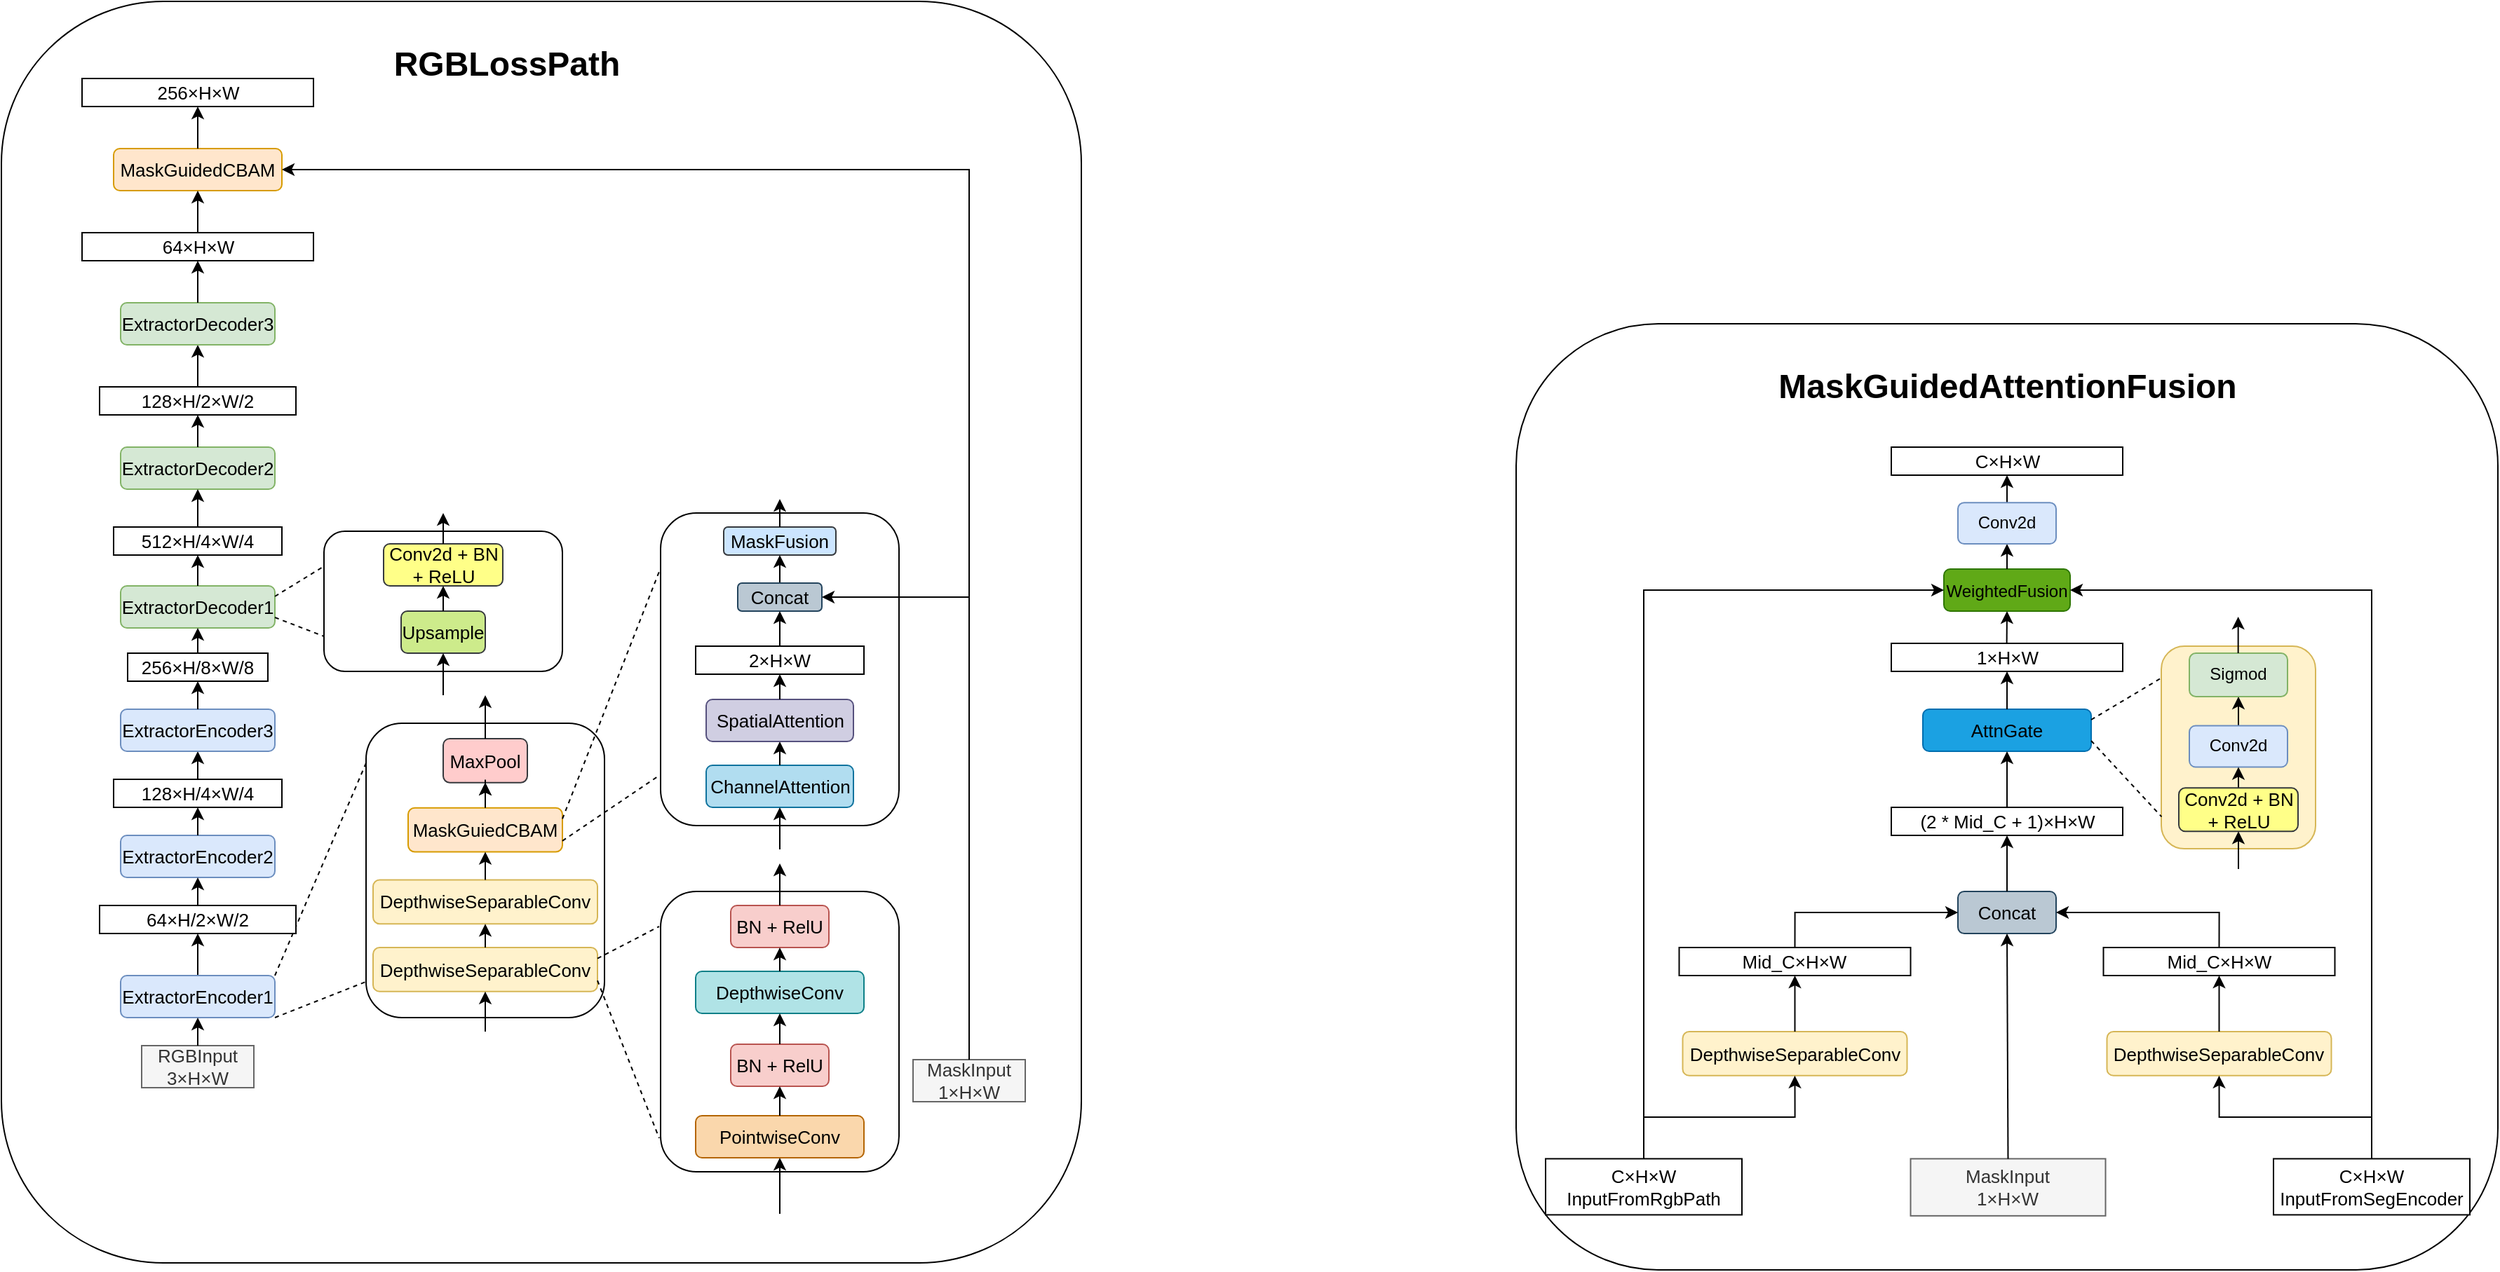 <mxfile version="27.2.0">
  <diagram name="第 1 页" id="oL4XiV4BmhMgFFnGp7QK">
    <mxGraphModel dx="2593" dy="1375" grid="1" gridSize="10" guides="1" tooltips="1" connect="1" arrows="1" fold="1" page="1" pageScale="1" pageWidth="827" pageHeight="1169" math="0" shadow="0">
      <root>
        <mxCell id="0" />
        <mxCell id="1" parent="0" />
        <mxCell id="cRtYcB265lmVVBaZYKBJ-5" value="" style="rounded=1;whiteSpace=wrap;html=1;" vertex="1" parent="1">
          <mxGeometry x="1220" y="355" width="700" height="675" as="geometry" />
        </mxCell>
        <mxCell id="cRtYcB265lmVVBaZYKBJ-2" value="" style="rounded=1;whiteSpace=wrap;html=1;" vertex="1" parent="1">
          <mxGeometry x="140" y="125" width="770" height="900" as="geometry" />
        </mxCell>
        <mxCell id="Gyp47zHQujDcj5lx0q_d-11" style="edgeStyle=orthogonalEdgeStyle;rounded=0;orthogonalLoop=1;jettySize=auto;html=1;exitX=0.5;exitY=0;exitDx=0;exitDy=0;fontSize=13;" parent="1" source="Gyp47zHQujDcj5lx0q_d-1" edge="1">
          <mxGeometry relative="1" as="geometry">
            <mxPoint x="280" y="790" as="targetPoint" />
          </mxGeometry>
        </mxCell>
        <mxCell id="Gyp47zHQujDcj5lx0q_d-1" value="ExtractorEncoder1" style="rounded=1;whiteSpace=wrap;html=1;fontSize=13;fillColor=#dae8fc;strokeColor=#6c8ebf;" parent="1" vertex="1">
          <mxGeometry x="225" y="820" width="110" height="30" as="geometry" />
        </mxCell>
        <mxCell id="Gyp47zHQujDcj5lx0q_d-13" style="edgeStyle=orthogonalEdgeStyle;rounded=0;orthogonalLoop=1;jettySize=auto;html=1;exitX=0.5;exitY=0;exitDx=0;exitDy=0;fontSize=13;" parent="1" source="Gyp47zHQujDcj5lx0q_d-66" edge="1">
          <mxGeometry relative="1" as="geometry">
            <mxPoint x="280" y="680" as="sourcePoint" />
            <mxPoint x="280" y="660" as="targetPoint" />
          </mxGeometry>
        </mxCell>
        <mxCell id="Gyp47zHQujDcj5lx0q_d-8" value="RGBInput&lt;div&gt;&lt;span style=&quot;text-align: left;&quot;&gt;3×H×W&lt;/span&gt;&lt;br&gt;&lt;/div&gt;" style="rounded=0;whiteSpace=wrap;html=1;fontSize=13;fillColor=#f5f5f5;fontColor=#333333;strokeColor=#666666;" parent="1" vertex="1">
          <mxGeometry x="240" y="870" width="80" height="30" as="geometry" />
        </mxCell>
        <mxCell id="Gyp47zHQujDcj5lx0q_d-23" value="ExtractorEncoder2" style="rounded=1;whiteSpace=wrap;html=1;fontSize=13;fillColor=#dae8fc;strokeColor=#6c8ebf;" parent="1" vertex="1">
          <mxGeometry x="225" y="720" width="110" height="30" as="geometry" />
        </mxCell>
        <mxCell id="Gyp47zHQujDcj5lx0q_d-24" value="ExtractorEncoder3" style="rounded=1;whiteSpace=wrap;html=1;fontSize=13;fillColor=#dae8fc;strokeColor=#6c8ebf;" parent="1" vertex="1">
          <mxGeometry x="225" y="630" width="110" height="30" as="geometry" />
        </mxCell>
        <mxCell id="Gyp47zHQujDcj5lx0q_d-31" style="edgeStyle=orthogonalEdgeStyle;rounded=0;orthogonalLoop=1;jettySize=auto;html=1;entryX=0.5;entryY=1;entryDx=0;entryDy=0;fontSize=13;exitX=0.5;exitY=0;exitDx=0;exitDy=0;" parent="1" source="Gyp47zHQujDcj5lx0q_d-87" target="Gyp47zHQujDcj5lx0q_d-27" edge="1">
          <mxGeometry relative="1" as="geometry">
            <mxPoint x="280" y="380" as="sourcePoint" />
            <Array as="points" />
          </mxGeometry>
        </mxCell>
        <mxCell id="Gyp47zHQujDcj5lx0q_d-25" value="ExtractorDecoder2" style="rounded=1;whiteSpace=wrap;html=1;fontSize=13;fillColor=#d5e8d4;strokeColor=#82b366;" parent="1" vertex="1">
          <mxGeometry x="225" y="443" width="110" height="30" as="geometry" />
        </mxCell>
        <mxCell id="Gyp47zHQujDcj5lx0q_d-30" style="edgeStyle=orthogonalEdgeStyle;rounded=0;orthogonalLoop=1;jettySize=auto;html=1;entryX=0.5;entryY=1;entryDx=0;entryDy=0;fontSize=13;exitX=0.5;exitY=0;exitDx=0;exitDy=0;" parent="1" source="Gyp47zHQujDcj5lx0q_d-86" target="Gyp47zHQujDcj5lx0q_d-25" edge="1">
          <mxGeometry relative="1" as="geometry">
            <mxPoint x="280" y="490" as="sourcePoint" />
          </mxGeometry>
        </mxCell>
        <mxCell id="Gyp47zHQujDcj5lx0q_d-26" value="ExtractorDecoder1" style="rounded=1;whiteSpace=wrap;html=1;fontSize=13;fillColor=#d5e8d4;strokeColor=#82b366;" parent="1" vertex="1">
          <mxGeometry x="225" y="542" width="110" height="30" as="geometry" />
        </mxCell>
        <mxCell id="Gyp47zHQujDcj5lx0q_d-27" value="ExtractorDecoder3" style="rounded=1;whiteSpace=wrap;html=1;fontSize=13;fillColor=#d5e8d4;strokeColor=#82b366;" parent="1" vertex="1">
          <mxGeometry x="225" y="340" width="110" height="30" as="geometry" />
        </mxCell>
        <mxCell id="Gyp47zHQujDcj5lx0q_d-29" style="edgeStyle=orthogonalEdgeStyle;rounded=0;orthogonalLoop=1;jettySize=auto;html=1;entryX=0.5;entryY=1;entryDx=0;entryDy=0;fontSize=13;exitX=0.5;exitY=0;exitDx=0;exitDy=0;" parent="1" source="Gyp47zHQujDcj5lx0q_d-67" target="Gyp47zHQujDcj5lx0q_d-26" edge="1">
          <mxGeometry relative="1" as="geometry">
            <mxPoint x="280" y="530" as="sourcePoint" />
            <mxPoint x="320" y="550" as="targetPoint" />
          </mxGeometry>
        </mxCell>
        <mxCell id="Gyp47zHQujDcj5lx0q_d-32" value="" style="group;fontSize=13;fillColor=none;strokeColor=none;fillStyle=auto;" parent="1" vertex="1" connectable="0">
          <mxGeometry x="400" y="630" width="170" height="220" as="geometry" />
        </mxCell>
        <mxCell id="Gyp47zHQujDcj5lx0q_d-22" value="" style="rounded=1;whiteSpace=wrap;html=1;fontSize=13;" parent="Gyp47zHQujDcj5lx0q_d-32" vertex="1">
          <mxGeometry y="10" width="170" height="210" as="geometry" />
        </mxCell>
        <mxCell id="Gyp47zHQujDcj5lx0q_d-15" value="MaxPool" style="rounded=1;whiteSpace=wrap;html=1;fontSize=13;fillColor=#ffcccc;strokeColor=#36393d;" parent="Gyp47zHQujDcj5lx0q_d-32" vertex="1">
          <mxGeometry x="55" y="20.952" width="60" height="31.429" as="geometry" />
        </mxCell>
        <mxCell id="Gyp47zHQujDcj5lx0q_d-16" value="&lt;font&gt;DepthwiseSeparableConv&lt;/font&gt;" style="rounded=1;whiteSpace=wrap;html=1;fontSize=13;fillColor=#fff2cc;strokeColor=#d6b656;" parent="Gyp47zHQujDcj5lx0q_d-32" vertex="1">
          <mxGeometry x="5" y="169.995" width="160" height="31.429" as="geometry" />
        </mxCell>
        <mxCell id="Gyp47zHQujDcj5lx0q_d-19" value="DepthwiseSeparableConv" style="rounded=1;whiteSpace=wrap;html=1;fontSize=13;fillColor=#fff2cc;strokeColor=#d6b656;" parent="Gyp47zHQujDcj5lx0q_d-32" vertex="1">
          <mxGeometry x="5" y="121.714" width="160" height="31.429" as="geometry" />
        </mxCell>
        <mxCell id="Gyp47zHQujDcj5lx0q_d-78" value="" style="edgeStyle=orthogonalEdgeStyle;rounded=0;orthogonalLoop=1;jettySize=auto;html=1;fontSize=13;" parent="Gyp47zHQujDcj5lx0q_d-32" source="Gyp47zHQujDcj5lx0q_d-21" target="Gyp47zHQujDcj5lx0q_d-15" edge="1">
          <mxGeometry relative="1" as="geometry" />
        </mxCell>
        <mxCell id="Gyp47zHQujDcj5lx0q_d-21" value="MaskGuiedCBAM" style="rounded=1;whiteSpace=wrap;html=1;fontSize=13;fillColor=#ffe6cc;strokeColor=#d79b00;" parent="Gyp47zHQujDcj5lx0q_d-32" vertex="1">
          <mxGeometry x="30" y="70.333" width="110" height="31.429" as="geometry" />
        </mxCell>
        <mxCell id="Gyp47zHQujDcj5lx0q_d-38" value="" style="endArrow=classic;html=1;rounded=0;entryX=0.5;entryY=1;entryDx=0;entryDy=0;exitX=0.5;exitY=0;exitDx=0;exitDy=0;fontSize=13;" parent="Gyp47zHQujDcj5lx0q_d-32" source="Gyp47zHQujDcj5lx0q_d-16" target="Gyp47zHQujDcj5lx0q_d-19" edge="1">
          <mxGeometry width="50" height="50" relative="1" as="geometry">
            <mxPoint x="150" y="235.714" as="sourcePoint" />
            <mxPoint x="150" y="199.048" as="targetPoint" />
          </mxGeometry>
        </mxCell>
        <mxCell id="Gyp47zHQujDcj5lx0q_d-39" value="" style="endArrow=classic;html=1;rounded=0;entryX=0.5;entryY=1;entryDx=0;entryDy=0;exitX=0.5;exitY=0;exitDx=0;exitDy=0;fontSize=13;" parent="Gyp47zHQujDcj5lx0q_d-32" source="Gyp47zHQujDcj5lx0q_d-19" target="Gyp47zHQujDcj5lx0q_d-21" edge="1">
          <mxGeometry width="50" height="50" relative="1" as="geometry">
            <mxPoint x="250" y="151.905" as="sourcePoint" />
            <mxPoint x="250" y="115.238" as="targetPoint" />
          </mxGeometry>
        </mxCell>
        <mxCell id="Gyp47zHQujDcj5lx0q_d-40" value="" style="endArrow=classic;html=1;rounded=0;entryX=0.5;entryY=1;entryDx=0;entryDy=0;exitX=0.5;exitY=0;exitDx=0;exitDy=0;fontSize=13;" parent="Gyp47zHQujDcj5lx0q_d-32" source="Gyp47zHQujDcj5lx0q_d-21" target="Gyp47zHQujDcj5lx0q_d-15" edge="1">
          <mxGeometry width="50" height="50" relative="1" as="geometry">
            <mxPoint x="200" y="120.476" as="sourcePoint" />
            <mxPoint x="200" y="83.81" as="targetPoint" />
          </mxGeometry>
        </mxCell>
        <mxCell id="Gyp47zHQujDcj5lx0q_d-33" value="" style="endArrow=none;dashed=1;html=1;rounded=0;exitX=1;exitY=0;exitDx=0;exitDy=0;entryX=0.006;entryY=0.124;entryDx=0;entryDy=0;entryPerimeter=0;fontSize=13;" parent="1" source="Gyp47zHQujDcj5lx0q_d-1" target="Gyp47zHQujDcj5lx0q_d-22" edge="1">
          <mxGeometry width="50" height="50" relative="1" as="geometry">
            <mxPoint x="500" y="520" as="sourcePoint" />
            <mxPoint x="550" y="470" as="targetPoint" />
          </mxGeometry>
        </mxCell>
        <mxCell id="Gyp47zHQujDcj5lx0q_d-36" value="" style="endArrow=none;dashed=1;html=1;rounded=0;exitX=1;exitY=1;exitDx=0;exitDy=0;entryX=0.006;entryY=0.876;entryDx=0;entryDy=0;entryPerimeter=0;fontSize=13;" parent="1" source="Gyp47zHQujDcj5lx0q_d-1" target="Gyp47zHQujDcj5lx0q_d-22" edge="1">
          <mxGeometry width="50" height="50" relative="1" as="geometry">
            <mxPoint x="500" y="520" as="sourcePoint" />
            <mxPoint x="550" y="470" as="targetPoint" />
          </mxGeometry>
        </mxCell>
        <mxCell id="Gyp47zHQujDcj5lx0q_d-37" value="" style="endArrow=classic;html=1;rounded=0;entryX=0.5;entryY=1;entryDx=0;entryDy=0;fontSize=13;" parent="1" target="Gyp47zHQujDcj5lx0q_d-16" edge="1">
          <mxGeometry width="50" height="50" relative="1" as="geometry">
            <mxPoint x="485" y="860" as="sourcePoint" />
            <mxPoint x="550" y="540" as="targetPoint" />
          </mxGeometry>
        </mxCell>
        <mxCell id="Gyp47zHQujDcj5lx0q_d-41" value="" style="endArrow=classic;html=1;rounded=0;exitX=0.5;exitY=0;exitDx=0;exitDy=0;fontSize=13;" parent="1" edge="1">
          <mxGeometry width="50" height="50" relative="1" as="geometry">
            <mxPoint x="485" y="650.952" as="sourcePoint" />
            <mxPoint x="485" y="620" as="targetPoint" />
          </mxGeometry>
        </mxCell>
        <mxCell id="Gyp47zHQujDcj5lx0q_d-44" value="" style="rounded=1;whiteSpace=wrap;html=1;fontSize=13;" parent="1" vertex="1">
          <mxGeometry x="370" y="503" width="170" height="100" as="geometry" />
        </mxCell>
        <mxCell id="Gyp47zHQujDcj5lx0q_d-55" value="Upsample" style="rounded=1;whiteSpace=wrap;html=1;fontSize=13;fillColor=#cdeb8b;strokeColor=#36393d;" parent="1" vertex="1">
          <mxGeometry x="425" y="560" width="60" height="30" as="geometry" />
        </mxCell>
        <mxCell id="Gyp47zHQujDcj5lx0q_d-56" value="Conv2d + BN + ReLU" style="rounded=1;whiteSpace=wrap;html=1;fontSize=13;fillColor=#ffff88;strokeColor=#36393d;" parent="1" vertex="1">
          <mxGeometry x="412.5" y="512" width="85" height="30" as="geometry" />
        </mxCell>
        <mxCell id="Gyp47zHQujDcj5lx0q_d-58" value="" style="endArrow=classic;html=1;rounded=0;entryX=0.5;entryY=1;entryDx=0;entryDy=0;fontSize=13;" parent="1" target="Gyp47zHQujDcj5lx0q_d-55" edge="1">
          <mxGeometry width="50" height="50" relative="1" as="geometry">
            <mxPoint x="455" y="620" as="sourcePoint" />
            <mxPoint x="660" y="660" as="targetPoint" />
          </mxGeometry>
        </mxCell>
        <mxCell id="Gyp47zHQujDcj5lx0q_d-59" value="" style="endArrow=classic;html=1;rounded=0;exitX=0.5;exitY=0;exitDx=0;exitDy=0;entryX=0.5;entryY=1;entryDx=0;entryDy=0;fontSize=13;" parent="1" source="Gyp47zHQujDcj5lx0q_d-55" target="Gyp47zHQujDcj5lx0q_d-56" edge="1">
          <mxGeometry width="50" height="50" relative="1" as="geometry">
            <mxPoint x="620" y="610" as="sourcePoint" />
            <mxPoint x="620" y="570" as="targetPoint" />
          </mxGeometry>
        </mxCell>
        <mxCell id="Gyp47zHQujDcj5lx0q_d-60" value="" style="endArrow=classic;html=1;rounded=0;exitX=0.5;exitY=0;exitDx=0;exitDy=0;fontSize=13;" parent="1" source="Gyp47zHQujDcj5lx0q_d-56" edge="1">
          <mxGeometry width="50" height="50" relative="1" as="geometry">
            <mxPoint x="610" y="570" as="sourcePoint" />
            <mxPoint x="455" y="490" as="targetPoint" />
          </mxGeometry>
        </mxCell>
        <mxCell id="Gyp47zHQujDcj5lx0q_d-62" value="" style="endArrow=none;dashed=1;html=1;rounded=0;exitX=1;exitY=0.25;exitDx=0;exitDy=0;entryX=0;entryY=0.25;entryDx=0;entryDy=0;fontSize=13;" parent="1" source="Gyp47zHQujDcj5lx0q_d-26" target="Gyp47zHQujDcj5lx0q_d-44" edge="1">
          <mxGeometry width="50" height="50" relative="1" as="geometry">
            <mxPoint x="280" y="416" as="sourcePoint" />
            <mxPoint x="390" y="434" as="targetPoint" />
          </mxGeometry>
        </mxCell>
        <mxCell id="Gyp47zHQujDcj5lx0q_d-63" value="" style="endArrow=none;dashed=1;html=1;rounded=0;exitX=1;exitY=0.75;exitDx=0;exitDy=0;entryX=0;entryY=0.75;entryDx=0;entryDy=0;fontSize=13;" parent="1" source="Gyp47zHQujDcj5lx0q_d-26" target="Gyp47zHQujDcj5lx0q_d-44" edge="1">
          <mxGeometry width="50" height="50" relative="1" as="geometry">
            <mxPoint x="390" y="470" as="sourcePoint" />
            <mxPoint x="440" y="420" as="targetPoint" />
          </mxGeometry>
        </mxCell>
        <mxCell id="Gyp47zHQujDcj5lx0q_d-65" value="64×H/2×W/2" style="rounded=0;whiteSpace=wrap;html=1;fontSize=13;" parent="1" vertex="1">
          <mxGeometry x="210" y="770" width="140" height="20" as="geometry" />
        </mxCell>
        <mxCell id="Gyp47zHQujDcj5lx0q_d-66" value="128×H/4×W/4" style="rounded=0;whiteSpace=wrap;html=1;fontSize=13;" parent="1" vertex="1">
          <mxGeometry x="220" y="680" width="120" height="20" as="geometry" />
        </mxCell>
        <mxCell id="Gyp47zHQujDcj5lx0q_d-67" value="256×H/8×W/8" style="rounded=0;whiteSpace=wrap;html=1;fontSize=13;" parent="1" vertex="1">
          <mxGeometry x="230" y="590" width="100" height="20" as="geometry" />
        </mxCell>
        <mxCell id="Gyp47zHQujDcj5lx0q_d-68" style="edgeStyle=orthogonalEdgeStyle;rounded=0;orthogonalLoop=1;jettySize=auto;html=1;exitX=0.5;exitY=0;exitDx=0;exitDy=0;entryX=0.5;entryY=1;entryDx=0;entryDy=0;fontSize=13;" parent="1" source="Gyp47zHQujDcj5lx0q_d-8" target="Gyp47zHQujDcj5lx0q_d-1" edge="1">
          <mxGeometry relative="1" as="geometry">
            <mxPoint x="350" y="910" as="sourcePoint" />
            <mxPoint x="350" y="880" as="targetPoint" />
          </mxGeometry>
        </mxCell>
        <mxCell id="Gyp47zHQujDcj5lx0q_d-69" style="edgeStyle=orthogonalEdgeStyle;rounded=0;orthogonalLoop=1;jettySize=auto;html=1;exitX=0.5;exitY=0;exitDx=0;exitDy=0;entryX=0.5;entryY=1;entryDx=0;entryDy=0;fontSize=13;" parent="1" source="Gyp47zHQujDcj5lx0q_d-65" target="Gyp47zHQujDcj5lx0q_d-23" edge="1">
          <mxGeometry relative="1" as="geometry">
            <mxPoint x="340" y="860" as="sourcePoint" />
            <mxPoint x="290" y="750" as="targetPoint" />
          </mxGeometry>
        </mxCell>
        <mxCell id="Gyp47zHQujDcj5lx0q_d-70" style="edgeStyle=orthogonalEdgeStyle;rounded=0;orthogonalLoop=1;jettySize=auto;html=1;exitX=0.5;exitY=0;exitDx=0;exitDy=0;entryX=0.5;entryY=1;entryDx=0;entryDy=0;fontSize=13;" parent="1" source="Gyp47zHQujDcj5lx0q_d-24" target="Gyp47zHQujDcj5lx0q_d-67" edge="1">
          <mxGeometry relative="1" as="geometry">
            <mxPoint x="370" y="600" as="sourcePoint" />
            <mxPoint x="370" y="570" as="targetPoint" />
          </mxGeometry>
        </mxCell>
        <mxCell id="Gyp47zHQujDcj5lx0q_d-71" value="" style="endArrow=none;dashed=1;html=1;rounded=0;exitX=1;exitY=0.75;exitDx=0;exitDy=0;entryX=-0.006;entryY=0.88;entryDx=0;entryDy=0;fontSize=13;entryPerimeter=0;" parent="1" source="Gyp47zHQujDcj5lx0q_d-16" target="Gyp47zHQujDcj5lx0q_d-83" edge="1">
          <mxGeometry width="50" height="50" relative="1" as="geometry">
            <mxPoint x="390" y="730" as="sourcePoint" />
            <mxPoint x="600" y="780" as="targetPoint" />
          </mxGeometry>
        </mxCell>
        <mxCell id="Gyp47zHQujDcj5lx0q_d-72" value="" style="endArrow=none;dashed=1;html=1;rounded=0;exitX=1;exitY=0.25;exitDx=0;exitDy=0;entryX=-0.006;entryY=0.125;entryDx=0;entryDy=0;fontSize=13;entryPerimeter=0;" parent="1" source="Gyp47zHQujDcj5lx0q_d-16" target="Gyp47zHQujDcj5lx0q_d-83" edge="1">
          <mxGeometry width="50" height="50" relative="1" as="geometry">
            <mxPoint x="390" y="730" as="sourcePoint" />
            <mxPoint x="600" y="750" as="targetPoint" />
          </mxGeometry>
        </mxCell>
        <mxCell id="Gyp47zHQujDcj5lx0q_d-84" value="" style="group;fontSize=13;" parent="1" vertex="1" connectable="0">
          <mxGeometry x="610" y="760" width="170" height="200" as="geometry" />
        </mxCell>
        <mxCell id="Gyp47zHQujDcj5lx0q_d-83" value="" style="rounded=1;whiteSpace=wrap;html=1;fontSize=13;" parent="Gyp47zHQujDcj5lx0q_d-84" vertex="1">
          <mxGeometry width="170" height="200" as="geometry" />
        </mxCell>
        <mxCell id="Gyp47zHQujDcj5lx0q_d-77" value="&lt;font&gt;PointwiseConv&lt;/font&gt;" style="rounded=1;whiteSpace=wrap;html=1;fontSize=13;fillColor=#fad7ac;strokeColor=#b46504;" parent="Gyp47zHQujDcj5lx0q_d-84" vertex="1">
          <mxGeometry x="25" y="160" width="120" height="30" as="geometry" />
        </mxCell>
        <mxCell id="Gyp47zHQujDcj5lx0q_d-79" value="BN + RelU" style="rounded=1;whiteSpace=wrap;html=1;fontSize=13;fillColor=#f8cecc;strokeColor=#b85450;" parent="Gyp47zHQujDcj5lx0q_d-84" vertex="1">
          <mxGeometry x="50" y="109" width="70" height="30" as="geometry" />
        </mxCell>
        <mxCell id="Gyp47zHQujDcj5lx0q_d-81" value="&lt;font&gt;DepthwiseConv&lt;/font&gt;" style="rounded=1;whiteSpace=wrap;html=1;fontSize=13;fillColor=#b0e3e6;strokeColor=#0e8088;" parent="Gyp47zHQujDcj5lx0q_d-84" vertex="1">
          <mxGeometry x="25" y="57" width="120" height="30" as="geometry" />
        </mxCell>
        <mxCell id="Gyp47zHQujDcj5lx0q_d-82" value="BN + RelU" style="rounded=1;whiteSpace=wrap;html=1;fontSize=13;fillColor=#f8cecc;strokeColor=#b85450;" parent="Gyp47zHQujDcj5lx0q_d-84" vertex="1">
          <mxGeometry x="50" y="10" width="70" height="30" as="geometry" />
        </mxCell>
        <mxCell id="Gyp47zHQujDcj5lx0q_d-97" value="" style="endArrow=classic;html=1;rounded=0;entryX=0.5;entryY=1;entryDx=0;entryDy=0;exitX=0.5;exitY=0;exitDx=0;exitDy=0;fontSize=13;" parent="Gyp47zHQujDcj5lx0q_d-84" source="Gyp47zHQujDcj5lx0q_d-77" target="Gyp47zHQujDcj5lx0q_d-79" edge="1">
          <mxGeometry width="50" height="50" relative="1" as="geometry">
            <mxPoint x="110" y="250" as="sourcePoint" />
            <mxPoint x="110" y="210" as="targetPoint" />
          </mxGeometry>
        </mxCell>
        <mxCell id="Gyp47zHQujDcj5lx0q_d-98" value="" style="endArrow=classic;html=1;rounded=0;entryX=0.5;entryY=1;entryDx=0;entryDy=0;exitX=0.5;exitY=0;exitDx=0;exitDy=0;fontSize=13;" parent="Gyp47zHQujDcj5lx0q_d-84" source="Gyp47zHQujDcj5lx0q_d-79" target="Gyp47zHQujDcj5lx0q_d-81" edge="1">
          <mxGeometry width="50" height="50" relative="1" as="geometry">
            <mxPoint x="220" y="100" as="sourcePoint" />
            <mxPoint x="220" y="60" as="targetPoint" />
          </mxGeometry>
        </mxCell>
        <mxCell id="Gyp47zHQujDcj5lx0q_d-99" value="" style="endArrow=classic;html=1;rounded=0;entryX=0.5;entryY=1;entryDx=0;entryDy=0;exitX=0.5;exitY=0;exitDx=0;exitDy=0;fontSize=13;" parent="Gyp47zHQujDcj5lx0q_d-84" source="Gyp47zHQujDcj5lx0q_d-81" target="Gyp47zHQujDcj5lx0q_d-82" edge="1">
          <mxGeometry width="50" height="50" relative="1" as="geometry">
            <mxPoint x="230" y="90" as="sourcePoint" />
            <mxPoint x="230" y="50" as="targetPoint" />
          </mxGeometry>
        </mxCell>
        <mxCell id="Gyp47zHQujDcj5lx0q_d-86" value="512×H/4×W/4" style="rounded=0;whiteSpace=wrap;html=1;fontSize=13;" parent="1" vertex="1">
          <mxGeometry x="220" y="500" width="120" height="20" as="geometry" />
        </mxCell>
        <mxCell id="Gyp47zHQujDcj5lx0q_d-87" value="128×H/2×W/2" style="rounded=0;whiteSpace=wrap;html=1;fontSize=13;" parent="1" vertex="1">
          <mxGeometry x="210" y="400" width="140" height="20" as="geometry" />
        </mxCell>
        <mxCell id="Gyp47zHQujDcj5lx0q_d-91" style="edgeStyle=orthogonalEdgeStyle;rounded=0;orthogonalLoop=1;jettySize=auto;html=1;entryX=0.5;entryY=1;entryDx=0;entryDy=0;fontSize=13;exitX=0.5;exitY=0;exitDx=0;exitDy=0;" parent="1" source="Gyp47zHQujDcj5lx0q_d-27" edge="1">
          <mxGeometry relative="1" as="geometry">
            <mxPoint x="410" y="420" as="sourcePoint" />
            <mxPoint x="280" y="310" as="targetPoint" />
            <Array as="points" />
          </mxGeometry>
        </mxCell>
        <mxCell id="Gyp47zHQujDcj5lx0q_d-92" value="MaskGuidedCBAM" style="rounded=1;whiteSpace=wrap;html=1;fontSize=13;fillColor=#ffe6cc;strokeColor=#d79b00;" parent="1" vertex="1">
          <mxGeometry x="220" y="230" width="120" height="30" as="geometry" />
        </mxCell>
        <mxCell id="Gyp47zHQujDcj5lx0q_d-93" value="256×H×W" style="rounded=0;whiteSpace=wrap;html=1;fontSize=13;" parent="1" vertex="1">
          <mxGeometry x="197.5" y="180" width="165" height="20" as="geometry" />
        </mxCell>
        <mxCell id="Gyp47zHQujDcj5lx0q_d-94" style="edgeStyle=orthogonalEdgeStyle;rounded=0;orthogonalLoop=1;jettySize=auto;html=1;entryX=0.5;entryY=1;entryDx=0;entryDy=0;fontSize=13;exitX=0.5;exitY=0;exitDx=0;exitDy=0;" parent="1" target="Gyp47zHQujDcj5lx0q_d-92" edge="1">
          <mxGeometry relative="1" as="geometry">
            <mxPoint x="280" y="290" as="sourcePoint" />
            <mxPoint x="550" y="330" as="targetPoint" />
            <Array as="points" />
          </mxGeometry>
        </mxCell>
        <mxCell id="Gyp47zHQujDcj5lx0q_d-96" value="" style="endArrow=classic;html=1;rounded=0;entryX=0.5;entryY=1;entryDx=0;entryDy=0;fontSize=13;" parent="1" target="Gyp47zHQujDcj5lx0q_d-77" edge="1">
          <mxGeometry width="50" height="50" relative="1" as="geometry">
            <mxPoint x="695" y="990" as="sourcePoint" />
            <mxPoint x="690" y="970" as="targetPoint" />
          </mxGeometry>
        </mxCell>
        <mxCell id="Gyp47zHQujDcj5lx0q_d-100" value="" style="endArrow=classic;html=1;rounded=0;exitX=0.5;exitY=0;exitDx=0;exitDy=0;fontSize=13;" parent="1" source="Gyp47zHQujDcj5lx0q_d-82" edge="1">
          <mxGeometry width="50" height="50" relative="1" as="geometry">
            <mxPoint x="820" y="800" as="sourcePoint" />
            <mxPoint x="695" y="740" as="targetPoint" />
          </mxGeometry>
        </mxCell>
        <mxCell id="Gyp47zHQujDcj5lx0q_d-114" value="" style="endArrow=none;dashed=1;html=1;rounded=0;exitX=1;exitY=0.25;exitDx=0;exitDy=0;entryX=0;entryY=0.176;entryDx=0;entryDy=0;fontSize=13;entryPerimeter=0;" parent="1" source="Gyp47zHQujDcj5lx0q_d-21" target="Gyp47zHQujDcj5lx0q_d-102" edge="1">
          <mxGeometry width="50" height="50" relative="1" as="geometry">
            <mxPoint x="590" y="808" as="sourcePoint" />
            <mxPoint x="639" y="790" as="targetPoint" />
          </mxGeometry>
        </mxCell>
        <mxCell id="Gyp47zHQujDcj5lx0q_d-115" value="" style="endArrow=none;dashed=1;html=1;rounded=0;exitX=1;exitY=0.75;exitDx=0;exitDy=0;entryX=-0.012;entryY=0.843;entryDx=0;entryDy=0;fontSize=13;entryPerimeter=0;" parent="1" source="Gyp47zHQujDcj5lx0q_d-21" target="Gyp47zHQujDcj5lx0q_d-102" edge="1">
          <mxGeometry width="50" height="50" relative="1" as="geometry">
            <mxPoint x="600" y="748" as="sourcePoint" />
            <mxPoint x="649" y="730" as="targetPoint" />
          </mxGeometry>
        </mxCell>
        <mxCell id="Gyp47zHQujDcj5lx0q_d-116" value="&lt;div&gt;&lt;span style=&quot;text-align: left;&quot;&gt;MaskInput&lt;/span&gt;&lt;/div&gt;&lt;div&gt;&lt;span style=&quot;text-align: left;&quot;&gt;1×H×W&lt;/span&gt;&lt;br&gt;&lt;/div&gt;" style="rounded=0;whiteSpace=wrap;html=1;fontSize=13;fillColor=#f5f5f5;strokeColor=#666666;fontColor=#333333;" parent="1" vertex="1">
          <mxGeometry x="790" y="880" width="80" height="30" as="geometry" />
        </mxCell>
        <mxCell id="Gyp47zHQujDcj5lx0q_d-136" value="" style="group;fontSize=13;" parent="1" vertex="1" connectable="0">
          <mxGeometry x="610" y="480" width="170" height="250" as="geometry" />
        </mxCell>
        <mxCell id="Gyp47zHQujDcj5lx0q_d-102" value="" style="rounded=1;whiteSpace=wrap;html=1;fontSize=13;" parent="Gyp47zHQujDcj5lx0q_d-136" vertex="1">
          <mxGeometry y="10" width="170" height="223" as="geometry" />
        </mxCell>
        <mxCell id="Gyp47zHQujDcj5lx0q_d-109" value="MaskFusion" style="rounded=1;whiteSpace=wrap;html=1;fontSize=13;fillColor=#cce5ff;strokeColor=#36393d;" parent="Gyp47zHQujDcj5lx0q_d-136" vertex="1">
          <mxGeometry x="45" y="20" width="80" height="20" as="geometry" />
        </mxCell>
        <mxCell id="Gyp47zHQujDcj5lx0q_d-135" value="" style="endArrow=classic;html=1;rounded=0;fontSize=13;exitX=0.5;exitY=0;exitDx=0;exitDy=0;entryX=0.5;entryY=1;entryDx=0;entryDy=0;" parent="Gyp47zHQujDcj5lx0q_d-136" source="Gyp47zHQujDcj5lx0q_d-131" target="Gyp47zHQujDcj5lx0q_d-109" edge="1">
          <mxGeometry width="50" height="50" relative="1" as="geometry">
            <mxPoint x="170" y="-2" as="sourcePoint" />
            <mxPoint x="170" y="-20" as="targetPoint" />
          </mxGeometry>
        </mxCell>
        <mxCell id="Gyp47zHQujDcj5lx0q_d-103" value="ChannelAttention" style="rounded=1;whiteSpace=wrap;html=1;fontSize=13;fillColor=#b1ddf0;strokeColor=#10739e;" parent="Gyp47zHQujDcj5lx0q_d-136" vertex="1">
          <mxGeometry x="32.5" y="190" width="105" height="30" as="geometry" />
        </mxCell>
        <mxCell id="Gyp47zHQujDcj5lx0q_d-105" value="" style="endArrow=classic;html=1;rounded=0;entryX=0.5;entryY=1;entryDx=0;entryDy=0;fontSize=13;" parent="Gyp47zHQujDcj5lx0q_d-136" target="Gyp47zHQujDcj5lx0q_d-103" edge="1">
          <mxGeometry width="50" height="50" relative="1" as="geometry">
            <mxPoint x="85" y="250" as="sourcePoint" />
            <mxPoint x="290" y="290" as="targetPoint" />
          </mxGeometry>
        </mxCell>
        <mxCell id="Gyp47zHQujDcj5lx0q_d-106" value="" style="endArrow=classic;html=1;rounded=0;exitX=0.5;exitY=0;exitDx=0;exitDy=0;entryX=0.5;entryY=1;entryDx=0;entryDy=0;fontSize=13;" parent="Gyp47zHQujDcj5lx0q_d-136" source="Gyp47zHQujDcj5lx0q_d-103" target="Gyp47zHQujDcj5lx0q_d-108" edge="1">
          <mxGeometry width="50" height="50" relative="1" as="geometry">
            <mxPoint x="250" y="240" as="sourcePoint" />
            <mxPoint x="85" y="175" as="targetPoint" />
          </mxGeometry>
        </mxCell>
        <mxCell id="Gyp47zHQujDcj5lx0q_d-108" value="SpatialAttention" style="rounded=1;whiteSpace=wrap;html=1;fontSize=13;fillColor=#d0cee2;strokeColor=#56517e;" parent="Gyp47zHQujDcj5lx0q_d-136" vertex="1">
          <mxGeometry x="32.5" y="143" width="105" height="30" as="geometry" />
        </mxCell>
        <mxCell id="Gyp47zHQujDcj5lx0q_d-112" value="" style="endArrow=classic;html=1;rounded=0;fontSize=13;exitX=0.5;exitY=0;exitDx=0;exitDy=0;" parent="Gyp47zHQujDcj5lx0q_d-136" source="Gyp47zHQujDcj5lx0q_d-109" edge="1">
          <mxGeometry width="50" height="50" relative="1" as="geometry">
            <mxPoint x="220" y="73" as="sourcePoint" />
            <mxPoint x="85" as="targetPoint" />
          </mxGeometry>
        </mxCell>
        <mxCell id="Gyp47zHQujDcj5lx0q_d-119" value="2×H×W" style="rounded=0;whiteSpace=wrap;html=1;fontSize=13;" parent="Gyp47zHQujDcj5lx0q_d-136" vertex="1">
          <mxGeometry x="25" y="105" width="120" height="20" as="geometry" />
        </mxCell>
        <mxCell id="Gyp47zHQujDcj5lx0q_d-107" value="" style="endArrow=classic;html=1;rounded=0;fontSize=13;exitX=0.5;exitY=0;exitDx=0;exitDy=0;entryX=0.5;entryY=1;entryDx=0;entryDy=0;" parent="Gyp47zHQujDcj5lx0q_d-136" source="Gyp47zHQujDcj5lx0q_d-108" target="Gyp47zHQujDcj5lx0q_d-119" edge="1">
          <mxGeometry width="50" height="50" relative="1" as="geometry">
            <mxPoint x="85" y="130" as="sourcePoint" />
            <mxPoint x="85" y="130" as="targetPoint" />
          </mxGeometry>
        </mxCell>
        <mxCell id="Gyp47zHQujDcj5lx0q_d-131" value="Concat" style="rounded=1;whiteSpace=wrap;html=1;fontSize=13;fillColor=#bac8d3;strokeColor=#23445d;" parent="Gyp47zHQujDcj5lx0q_d-136" vertex="1">
          <mxGeometry x="55" y="60" width="60" height="20" as="geometry" />
        </mxCell>
        <mxCell id="Gyp47zHQujDcj5lx0q_d-134" value="" style="endArrow=classic;html=1;rounded=0;fontSize=13;exitX=0.5;exitY=0;exitDx=0;exitDy=0;entryX=0.5;entryY=1;entryDx=0;entryDy=0;" parent="Gyp47zHQujDcj5lx0q_d-136" source="Gyp47zHQujDcj5lx0q_d-119" target="Gyp47zHQujDcj5lx0q_d-131" edge="1">
          <mxGeometry width="50" height="50" relative="1" as="geometry">
            <mxPoint x="100" y="158" as="sourcePoint" />
            <mxPoint x="100" y="140" as="targetPoint" />
          </mxGeometry>
        </mxCell>
        <mxCell id="Gyp47zHQujDcj5lx0q_d-138" style="edgeStyle=orthogonalEdgeStyle;rounded=0;orthogonalLoop=1;jettySize=auto;html=1;fontSize=13;exitX=0.5;exitY=0;exitDx=0;exitDy=0;entryX=0.5;entryY=1;entryDx=0;entryDy=0;" parent="1" source="Gyp47zHQujDcj5lx0q_d-26" target="Gyp47zHQujDcj5lx0q_d-86" edge="1">
          <mxGeometry relative="1" as="geometry">
            <mxPoint x="270" y="510" as="sourcePoint" />
            <mxPoint x="280" y="520" as="targetPoint" />
          </mxGeometry>
        </mxCell>
        <mxCell id="Gyp47zHQujDcj5lx0q_d-139" style="edgeStyle=orthogonalEdgeStyle;rounded=0;orthogonalLoop=1;jettySize=auto;html=1;entryX=0.5;entryY=1;entryDx=0;entryDy=0;fontSize=13;exitX=0.5;exitY=0;exitDx=0;exitDy=0;" parent="1" source="Gyp47zHQujDcj5lx0q_d-23" target="Gyp47zHQujDcj5lx0q_d-66" edge="1">
          <mxGeometry relative="1" as="geometry">
            <mxPoint x="320" y="830" as="sourcePoint" />
            <mxPoint x="320" y="800" as="targetPoint" />
          </mxGeometry>
        </mxCell>
        <mxCell id="Gyp47zHQujDcj5lx0q_d-140" style="edgeStyle=orthogonalEdgeStyle;rounded=0;orthogonalLoop=1;jettySize=auto;html=1;entryX=0.5;entryY=1;entryDx=0;entryDy=0;fontSize=13;exitX=0.5;exitY=0;exitDx=0;exitDy=0;" parent="1" source="Gyp47zHQujDcj5lx0q_d-25" target="Gyp47zHQujDcj5lx0q_d-87" edge="1">
          <mxGeometry relative="1" as="geometry">
            <mxPoint x="340" y="450" as="sourcePoint" />
            <mxPoint x="340" y="420" as="targetPoint" />
          </mxGeometry>
        </mxCell>
        <mxCell id="Gyp47zHQujDcj5lx0q_d-133" value="" style="endArrow=classic;html=1;rounded=0;exitX=0.5;exitY=0;exitDx=0;exitDy=0;entryX=1;entryY=0.5;entryDx=0;entryDy=0;edgeStyle=orthogonalEdgeStyle;fontSize=13;" parent="1" source="Gyp47zHQujDcj5lx0q_d-116" target="Gyp47zHQujDcj5lx0q_d-131" edge="1">
          <mxGeometry width="50" height="50" relative="1" as="geometry">
            <mxPoint x="430" y="690" as="sourcePoint" />
            <mxPoint x="480" y="640" as="targetPoint" />
          </mxGeometry>
        </mxCell>
        <mxCell id="Gyp47zHQujDcj5lx0q_d-142" value="" style="endArrow=classic;html=1;rounded=0;exitX=0.5;exitY=0;exitDx=0;exitDy=0;entryX=1;entryY=0.5;entryDx=0;entryDy=0;edgeStyle=orthogonalEdgeStyle;fontSize=13;" parent="1" source="Gyp47zHQujDcj5lx0q_d-116" target="Gyp47zHQujDcj5lx0q_d-92" edge="1">
          <mxGeometry width="50" height="50" relative="1" as="geometry">
            <mxPoint x="935" y="910" as="sourcePoint" />
            <mxPoint x="830" y="580" as="targetPoint" />
          </mxGeometry>
        </mxCell>
        <mxCell id="cRtYcB265lmVVBaZYKBJ-3" value="RGBLossPath" style="text;strokeColor=none;fillColor=none;html=1;fontSize=24;fontStyle=1;verticalAlign=middle;align=center;" vertex="1" parent="1">
          <mxGeometry x="450" y="150" width="100" height="40" as="geometry" />
        </mxCell>
        <mxCell id="cRtYcB265lmVVBaZYKBJ-4" value="MaskGuidedAttentionFusion" style="text;strokeColor=none;fillColor=none;html=1;fontSize=24;fontStyle=1;verticalAlign=middle;align=center;" vertex="1" parent="1">
          <mxGeometry x="1520" y="380" width="100" height="40" as="geometry" />
        </mxCell>
        <mxCell id="cRtYcB265lmVVBaZYKBJ-6" value="C×H×W&lt;div&gt;InputFromRgbPath&lt;/div&gt;" style="rounded=0;whiteSpace=wrap;html=1;fontSize=13;" vertex="1" parent="1">
          <mxGeometry x="1241" y="950.71" width="140" height="40" as="geometry" />
        </mxCell>
        <mxCell id="cRtYcB265lmVVBaZYKBJ-7" value="C×H×W&lt;div&gt;InputFromSegEncoder&lt;/div&gt;" style="rounded=0;whiteSpace=wrap;html=1;fontSize=13;" vertex="1" parent="1">
          <mxGeometry x="1760" y="950.71" width="140" height="40" as="geometry" />
        </mxCell>
        <mxCell id="cRtYcB265lmVVBaZYKBJ-18" value="DepthwiseSeparableConv" style="rounded=1;whiteSpace=wrap;html=1;fontSize=13;fillColor=#fff2cc;strokeColor=#d6b656;" vertex="1" parent="1">
          <mxGeometry x="1338.75" y="860" width="160" height="31.429" as="geometry" />
        </mxCell>
        <mxCell id="cRtYcB265lmVVBaZYKBJ-19" value="DepthwiseSeparableConv" style="rounded=1;whiteSpace=wrap;html=1;fontSize=13;fillColor=#fff2cc;strokeColor=#d6b656;" vertex="1" parent="1">
          <mxGeometry x="1641.25" y="860" width="160" height="31.429" as="geometry" />
        </mxCell>
        <mxCell id="cRtYcB265lmVVBaZYKBJ-20" value="&lt;div&gt;&lt;span style=&quot;text-align: left;&quot;&gt;MaskInput&lt;/span&gt;&lt;/div&gt;&lt;div&gt;&lt;span style=&quot;text-align: left;&quot;&gt;1×H×W&lt;/span&gt;&lt;br&gt;&lt;/div&gt;" style="rounded=0;whiteSpace=wrap;html=1;fontSize=13;fillColor=#f5f5f5;strokeColor=#666666;fontColor=#333333;" vertex="1" parent="1">
          <mxGeometry x="1501.25" y="950.71" width="139" height="40.71" as="geometry" />
        </mxCell>
        <mxCell id="cRtYcB265lmVVBaZYKBJ-21" value="&lt;font style=&quot;color: rgb(0, 0, 0);&quot;&gt;AttnGate&lt;/font&gt;" style="rounded=1;whiteSpace=wrap;html=1;fontSize=13;fillColor=#1ba1e2;strokeColor=#006EAF;fontColor=#ffffff;" vertex="1" parent="1">
          <mxGeometry x="1510" y="630" width="120" height="30" as="geometry" />
        </mxCell>
        <mxCell id="cRtYcB265lmVVBaZYKBJ-23" value="64×H×W" style="rounded=0;whiteSpace=wrap;html=1;fontSize=13;" vertex="1" parent="1">
          <mxGeometry x="197.5" y="290" width="165" height="20" as="geometry" />
        </mxCell>
        <mxCell id="cRtYcB265lmVVBaZYKBJ-24" style="edgeStyle=orthogonalEdgeStyle;rounded=0;orthogonalLoop=1;jettySize=auto;html=1;entryX=0.5;entryY=1;entryDx=0;entryDy=0;fontSize=13;exitX=0.5;exitY=0;exitDx=0;exitDy=0;" edge="1" parent="1" source="Gyp47zHQujDcj5lx0q_d-92" target="Gyp47zHQujDcj5lx0q_d-93">
          <mxGeometry relative="1" as="geometry">
            <mxPoint x="300" y="300" as="sourcePoint" />
            <mxPoint x="300" y="270" as="targetPoint" />
            <Array as="points" />
          </mxGeometry>
        </mxCell>
        <mxCell id="cRtYcB265lmVVBaZYKBJ-25" value="Mid_C×H×W" style="rounded=0;whiteSpace=wrap;html=1;fontSize=13;" vertex="1" parent="1">
          <mxGeometry x="1336.25" y="800" width="165" height="20" as="geometry" />
        </mxCell>
        <mxCell id="cRtYcB265lmVVBaZYKBJ-26" value="Mid_C×H×W" style="rounded=0;whiteSpace=wrap;html=1;fontSize=13;" vertex="1" parent="1">
          <mxGeometry x="1638.75" y="800" width="165" height="20" as="geometry" />
        </mxCell>
        <mxCell id="cRtYcB265lmVVBaZYKBJ-27" value="" style="endArrow=classic;html=1;rounded=0;exitX=0.5;exitY=0;exitDx=0;exitDy=0;entryX=0.5;entryY=1;entryDx=0;entryDy=0;edgeStyle=orthogonalEdgeStyle;" edge="1" parent="1" source="cRtYcB265lmVVBaZYKBJ-6" target="cRtYcB265lmVVBaZYKBJ-18">
          <mxGeometry width="50" height="50" relative="1" as="geometry">
            <mxPoint x="1398.75" y="820" as="sourcePoint" />
            <mxPoint x="1448.75" y="770" as="targetPoint" />
          </mxGeometry>
        </mxCell>
        <mxCell id="cRtYcB265lmVVBaZYKBJ-28" value="" style="endArrow=classic;html=1;rounded=0;exitX=0.5;exitY=0;exitDx=0;exitDy=0;entryX=0.5;entryY=1;entryDx=0;entryDy=0;edgeStyle=orthogonalEdgeStyle;" edge="1" parent="1" source="cRtYcB265lmVVBaZYKBJ-7" target="cRtYcB265lmVVBaZYKBJ-19">
          <mxGeometry width="50" height="50" relative="1" as="geometry">
            <mxPoint x="1511.25" y="934.71" as="sourcePoint" />
            <mxPoint x="1511.25" y="905.71" as="targetPoint" />
          </mxGeometry>
        </mxCell>
        <mxCell id="cRtYcB265lmVVBaZYKBJ-29" value="" style="endArrow=classic;html=1;rounded=0;exitX=0.5;exitY=0;exitDx=0;exitDy=0;entryX=0.5;entryY=1;entryDx=0;entryDy=0;" edge="1" parent="1" source="cRtYcB265lmVVBaZYKBJ-19" target="cRtYcB265lmVVBaZYKBJ-26">
          <mxGeometry width="50" height="50" relative="1" as="geometry">
            <mxPoint x="1721.25" y="794.71" as="sourcePoint" />
            <mxPoint x="1721.75" y="830" as="targetPoint" />
          </mxGeometry>
        </mxCell>
        <mxCell id="cRtYcB265lmVVBaZYKBJ-30" value="" style="endArrow=classic;html=1;rounded=0;exitX=0.5;exitY=0;exitDx=0;exitDy=0;entryX=0.5;entryY=1;entryDx=0;entryDy=0;" edge="1" parent="1" source="cRtYcB265lmVVBaZYKBJ-18" target="cRtYcB265lmVVBaZYKBJ-25">
          <mxGeometry width="50" height="50" relative="1" as="geometry">
            <mxPoint x="1528.75" y="849" as="sourcePoint" />
            <mxPoint x="1528.75" y="820" as="targetPoint" />
          </mxGeometry>
        </mxCell>
        <mxCell id="cRtYcB265lmVVBaZYKBJ-31" value="Concat" style="rounded=1;whiteSpace=wrap;html=1;fontSize=13;fillColor=#bac8d3;strokeColor=#23445d;" vertex="1" parent="1">
          <mxGeometry x="1535" y="760" width="70" height="30" as="geometry" />
        </mxCell>
        <mxCell id="cRtYcB265lmVVBaZYKBJ-33" value="" style="endArrow=classic;html=1;rounded=0;exitX=0.5;exitY=0;exitDx=0;exitDy=0;entryX=0.5;entryY=1;entryDx=0;entryDy=0;" edge="1" parent="1" source="cRtYcB265lmVVBaZYKBJ-20" target="cRtYcB265lmVVBaZYKBJ-31">
          <mxGeometry width="50" height="50" relative="1" as="geometry">
            <mxPoint x="1550" y="999" as="sourcePoint" />
            <mxPoint x="1550" y="970" as="targetPoint" />
          </mxGeometry>
        </mxCell>
        <mxCell id="cRtYcB265lmVVBaZYKBJ-34" value="" style="endArrow=classic;html=1;rounded=0;exitX=0.5;exitY=0;exitDx=0;exitDy=0;entryX=0;entryY=0.5;entryDx=0;entryDy=0;edgeStyle=orthogonalEdgeStyle;" edge="1" parent="1" source="cRtYcB265lmVVBaZYKBJ-25" target="cRtYcB265lmVVBaZYKBJ-31">
          <mxGeometry width="50" height="50" relative="1" as="geometry">
            <mxPoint x="1450" y="950" as="sourcePoint" />
            <mxPoint x="1450" y="910" as="targetPoint" />
          </mxGeometry>
        </mxCell>
        <mxCell id="cRtYcB265lmVVBaZYKBJ-35" value="" style="endArrow=classic;html=1;rounded=0;exitX=0.5;exitY=0;exitDx=0;exitDy=0;entryX=1;entryY=0.5;entryDx=0;entryDy=0;edgeStyle=orthogonalEdgeStyle;" edge="1" parent="1" source="cRtYcB265lmVVBaZYKBJ-26" target="cRtYcB265lmVVBaZYKBJ-31">
          <mxGeometry width="50" height="50" relative="1" as="geometry">
            <mxPoint x="1730" y="880" as="sourcePoint" />
            <mxPoint x="1730" y="840" as="targetPoint" />
          </mxGeometry>
        </mxCell>
        <mxCell id="cRtYcB265lmVVBaZYKBJ-36" value="(2 * Mid_C + 1)×H×W" style="rounded=0;whiteSpace=wrap;html=1;fontSize=13;" vertex="1" parent="1">
          <mxGeometry x="1487.5" y="700" width="165" height="20" as="geometry" />
        </mxCell>
        <mxCell id="cRtYcB265lmVVBaZYKBJ-37" value="" style="endArrow=classic;html=1;rounded=0;exitX=0.5;exitY=0;exitDx=0;exitDy=0;entryX=0.5;entryY=1;entryDx=0;entryDy=0;" edge="1" parent="1" source="cRtYcB265lmVVBaZYKBJ-31" target="cRtYcB265lmVVBaZYKBJ-36">
          <mxGeometry width="50" height="50" relative="1" as="geometry">
            <mxPoint x="1740" y="930" as="sourcePoint" />
            <mxPoint x="1740" y="890" as="targetPoint" />
          </mxGeometry>
        </mxCell>
        <mxCell id="cRtYcB265lmVVBaZYKBJ-38" value="" style="endArrow=classic;html=1;rounded=0;exitX=0.5;exitY=0;exitDx=0;exitDy=0;entryX=0.5;entryY=1;entryDx=0;entryDy=0;" edge="1" parent="1" source="cRtYcB265lmVVBaZYKBJ-36" target="cRtYcB265lmVVBaZYKBJ-21">
          <mxGeometry width="50" height="50" relative="1" as="geometry">
            <mxPoint x="1570" y="790" as="sourcePoint" />
            <mxPoint x="1570" y="750" as="targetPoint" />
          </mxGeometry>
        </mxCell>
        <mxCell id="cRtYcB265lmVVBaZYKBJ-40" value="1×H×W" style="rounded=0;whiteSpace=wrap;html=1;fontSize=13;" vertex="1" parent="1">
          <mxGeometry x="1487.5" y="583" width="165" height="20" as="geometry" />
        </mxCell>
        <mxCell id="cRtYcB265lmVVBaZYKBJ-41" value="" style="endArrow=classic;html=1;rounded=0;exitX=0.5;exitY=0;exitDx=0;exitDy=0;entryX=0.5;entryY=1;entryDx=0;entryDy=0;" edge="1" parent="1" source="cRtYcB265lmVVBaZYKBJ-21" target="cRtYcB265lmVVBaZYKBJ-40">
          <mxGeometry width="50" height="50" relative="1" as="geometry">
            <mxPoint x="1590" y="720" as="sourcePoint" />
            <mxPoint x="1590" y="680" as="targetPoint" />
          </mxGeometry>
        </mxCell>
        <mxCell id="cRtYcB265lmVVBaZYKBJ-58" value="" style="group" vertex="1" connectable="0" parent="1">
          <mxGeometry x="1680" y="585" width="110" height="159" as="geometry" />
        </mxCell>
        <mxCell id="cRtYcB265lmVVBaZYKBJ-54" value="" style="rounded=1;whiteSpace=wrap;html=1;fillColor=#fff2cc;strokeColor=#d6b656;" vertex="1" parent="cRtYcB265lmVVBaZYKBJ-58">
          <mxGeometry width="110" height="144.545" as="geometry" />
        </mxCell>
        <mxCell id="cRtYcB265lmVVBaZYKBJ-53" value="" style="edgeStyle=orthogonalEdgeStyle;rounded=0;orthogonalLoop=1;jettySize=auto;html=1;" edge="1" parent="cRtYcB265lmVVBaZYKBJ-58" source="cRtYcB265lmVVBaZYKBJ-45" target="cRtYcB265lmVVBaZYKBJ-46">
          <mxGeometry relative="1" as="geometry" />
        </mxCell>
        <mxCell id="cRtYcB265lmVVBaZYKBJ-45" value="Conv2d" style="rounded=1;whiteSpace=wrap;html=1;fillColor=#dae8fc;strokeColor=#6c8ebf;" vertex="1" parent="cRtYcB265lmVVBaZYKBJ-58">
          <mxGeometry x="20" y="56.786" width="70" height="29.425" as="geometry" />
        </mxCell>
        <mxCell id="cRtYcB265lmVVBaZYKBJ-46" value="Sigmod" style="rounded=1;whiteSpace=wrap;html=1;fillColor=#d5e8d4;strokeColor=#82b366;" vertex="1" parent="cRtYcB265lmVVBaZYKBJ-58">
          <mxGeometry x="20" y="5" width="70" height="30.974" as="geometry" />
        </mxCell>
        <mxCell id="cRtYcB265lmVVBaZYKBJ-52" style="edgeStyle=orthogonalEdgeStyle;rounded=0;orthogonalLoop=1;jettySize=auto;html=1;exitX=0.5;exitY=0;exitDx=0;exitDy=0;entryX=0.5;entryY=1;entryDx=0;entryDy=0;" edge="1" parent="cRtYcB265lmVVBaZYKBJ-58" source="cRtYcB265lmVVBaZYKBJ-47" target="cRtYcB265lmVVBaZYKBJ-45">
          <mxGeometry relative="1" as="geometry" />
        </mxCell>
        <mxCell id="cRtYcB265lmVVBaZYKBJ-47" value="Conv2d + BN + ReLU" style="rounded=1;whiteSpace=wrap;html=1;fontSize=13;fillColor=#ffff88;strokeColor=#36393d;" vertex="1" parent="cRtYcB265lmVVBaZYKBJ-58">
          <mxGeometry x="12.5" y="101.182" width="85" height="30.974" as="geometry" />
        </mxCell>
        <mxCell id="cRtYcB265lmVVBaZYKBJ-56" value="" style="endArrow=classic;html=1;rounded=0;entryX=0.5;entryY=1;entryDx=0;entryDy=0;" edge="1" parent="cRtYcB265lmVVBaZYKBJ-58" target="cRtYcB265lmVVBaZYKBJ-47">
          <mxGeometry width="50" height="50" relative="1" as="geometry">
            <mxPoint x="55" y="159" as="sourcePoint" />
            <mxPoint x="170" y="55.753" as="targetPoint" />
          </mxGeometry>
        </mxCell>
        <mxCell id="cRtYcB265lmVVBaZYKBJ-59" value="" style="endArrow=none;dashed=1;html=1;rounded=0;exitX=1;exitY=0.25;exitDx=0;exitDy=0;entryX=0.007;entryY=0.154;entryDx=0;entryDy=0;entryPerimeter=0;" edge="1" parent="1" source="cRtYcB265lmVVBaZYKBJ-21" target="cRtYcB265lmVVBaZYKBJ-54">
          <mxGeometry width="50" height="50" relative="1" as="geometry">
            <mxPoint x="1800" y="630" as="sourcePoint" />
            <mxPoint x="1850" y="580" as="targetPoint" />
          </mxGeometry>
        </mxCell>
        <mxCell id="cRtYcB265lmVVBaZYKBJ-61" value="" style="endArrow=none;dashed=1;html=1;rounded=0;exitX=1;exitY=0.75;exitDx=0;exitDy=0;entryX=0.002;entryY=0.842;entryDx=0;entryDy=0;entryPerimeter=0;" edge="1" parent="1" source="cRtYcB265lmVVBaZYKBJ-21" target="cRtYcB265lmVVBaZYKBJ-54">
          <mxGeometry width="50" height="50" relative="1" as="geometry">
            <mxPoint x="1800" y="630" as="sourcePoint" />
            <mxPoint x="1850" y="580" as="targetPoint" />
          </mxGeometry>
        </mxCell>
        <mxCell id="cRtYcB265lmVVBaZYKBJ-63" value="&lt;span style=&quot;color: rgb(0, 0, 0); font-size: 12px; text-align: left;&quot;&gt;WeightedFusion&lt;/span&gt;" style="rounded=1;whiteSpace=wrap;html=1;fontSize=13;fillColor=#60a917;strokeColor=#2D7600;fontColor=#ffffff;" vertex="1" parent="1">
          <mxGeometry x="1525" y="530" width="90" height="30" as="geometry" />
        </mxCell>
        <mxCell id="cRtYcB265lmVVBaZYKBJ-64" value="" style="endArrow=classic;html=1;rounded=0;entryX=0;entryY=0.5;entryDx=0;entryDy=0;exitX=0.5;exitY=0;exitDx=0;exitDy=0;edgeStyle=orthogonalEdgeStyle;" edge="1" parent="1" source="cRtYcB265lmVVBaZYKBJ-6" target="cRtYcB265lmVVBaZYKBJ-63">
          <mxGeometry width="50" height="50" relative="1" as="geometry">
            <mxPoint x="1430" y="760" as="sourcePoint" />
            <mxPoint x="1480" y="710" as="targetPoint" />
          </mxGeometry>
        </mxCell>
        <mxCell id="cRtYcB265lmVVBaZYKBJ-65" value="" style="endArrow=classic;html=1;rounded=0;entryX=1;entryY=0.5;entryDx=0;entryDy=0;exitX=0.5;exitY=0;exitDx=0;exitDy=0;edgeStyle=orthogonalEdgeStyle;" edge="1" parent="1" source="cRtYcB265lmVVBaZYKBJ-7" target="cRtYcB265lmVVBaZYKBJ-63">
          <mxGeometry width="50" height="50" relative="1" as="geometry">
            <mxPoint x="1420" y="1104" as="sourcePoint" />
            <mxPoint x="1619" y="680" as="targetPoint" />
          </mxGeometry>
        </mxCell>
        <mxCell id="cRtYcB265lmVVBaZYKBJ-66" value="" style="endArrow=classic;html=1;rounded=0;exitX=0.5;exitY=0;exitDx=0;exitDy=0;entryX=0.5;entryY=1;entryDx=0;entryDy=0;" edge="1" parent="1" target="cRtYcB265lmVVBaZYKBJ-63">
          <mxGeometry width="50" height="50" relative="1" as="geometry">
            <mxPoint x="1569.81" y="583" as="sourcePoint" />
            <mxPoint x="1569.81" y="556" as="targetPoint" />
          </mxGeometry>
        </mxCell>
        <mxCell id="cRtYcB265lmVVBaZYKBJ-67" value="C×H×W" style="rounded=0;whiteSpace=wrap;html=1;fontSize=13;" vertex="1" parent="1">
          <mxGeometry x="1487.5" y="443" width="165" height="20" as="geometry" />
        </mxCell>
        <mxCell id="cRtYcB265lmVVBaZYKBJ-69" value="" style="endArrow=classic;html=1;rounded=0;exitX=0.5;exitY=0;exitDx=0;exitDy=0;entryX=0.5;entryY=1;entryDx=0;entryDy=0;" edge="1" parent="1" source="cRtYcB265lmVVBaZYKBJ-63">
          <mxGeometry width="50" height="50" relative="1" as="geometry">
            <mxPoint x="1620" y="583" as="sourcePoint" />
            <mxPoint x="1570" y="512" as="targetPoint" />
          </mxGeometry>
        </mxCell>
        <mxCell id="cRtYcB265lmVVBaZYKBJ-70" value="" style="endArrow=classic;html=1;rounded=0;entryX=0.5;entryY=1;entryDx=0;entryDy=0;exitX=0.5;exitY=0;exitDx=0;exitDy=0;" edge="1" parent="1" source="cRtYcB265lmVVBaZYKBJ-71" target="cRtYcB265lmVVBaZYKBJ-67">
          <mxGeometry width="50" height="50" relative="1" as="geometry">
            <mxPoint x="1570" y="490" as="sourcePoint" />
            <mxPoint x="1630.19" y="480" as="targetPoint" />
          </mxGeometry>
        </mxCell>
        <mxCell id="cRtYcB265lmVVBaZYKBJ-57" value="" style="endArrow=classic;html=1;rounded=0;entryX=0.5;entryY=1;entryDx=0;entryDy=0;" edge="1" parent="1">
          <mxGeometry width="50" height="50" relative="1" as="geometry">
            <mxPoint x="1734.83" y="590" as="sourcePoint" />
            <mxPoint x="1734.83" y="564" as="targetPoint" />
          </mxGeometry>
        </mxCell>
        <mxCell id="cRtYcB265lmVVBaZYKBJ-71" value="Conv2d" style="rounded=1;whiteSpace=wrap;html=1;fillColor=#dae8fc;strokeColor=#6c8ebf;" vertex="1" parent="1">
          <mxGeometry x="1535" y="482.57" width="70" height="29.425" as="geometry" />
        </mxCell>
      </root>
    </mxGraphModel>
  </diagram>
</mxfile>
